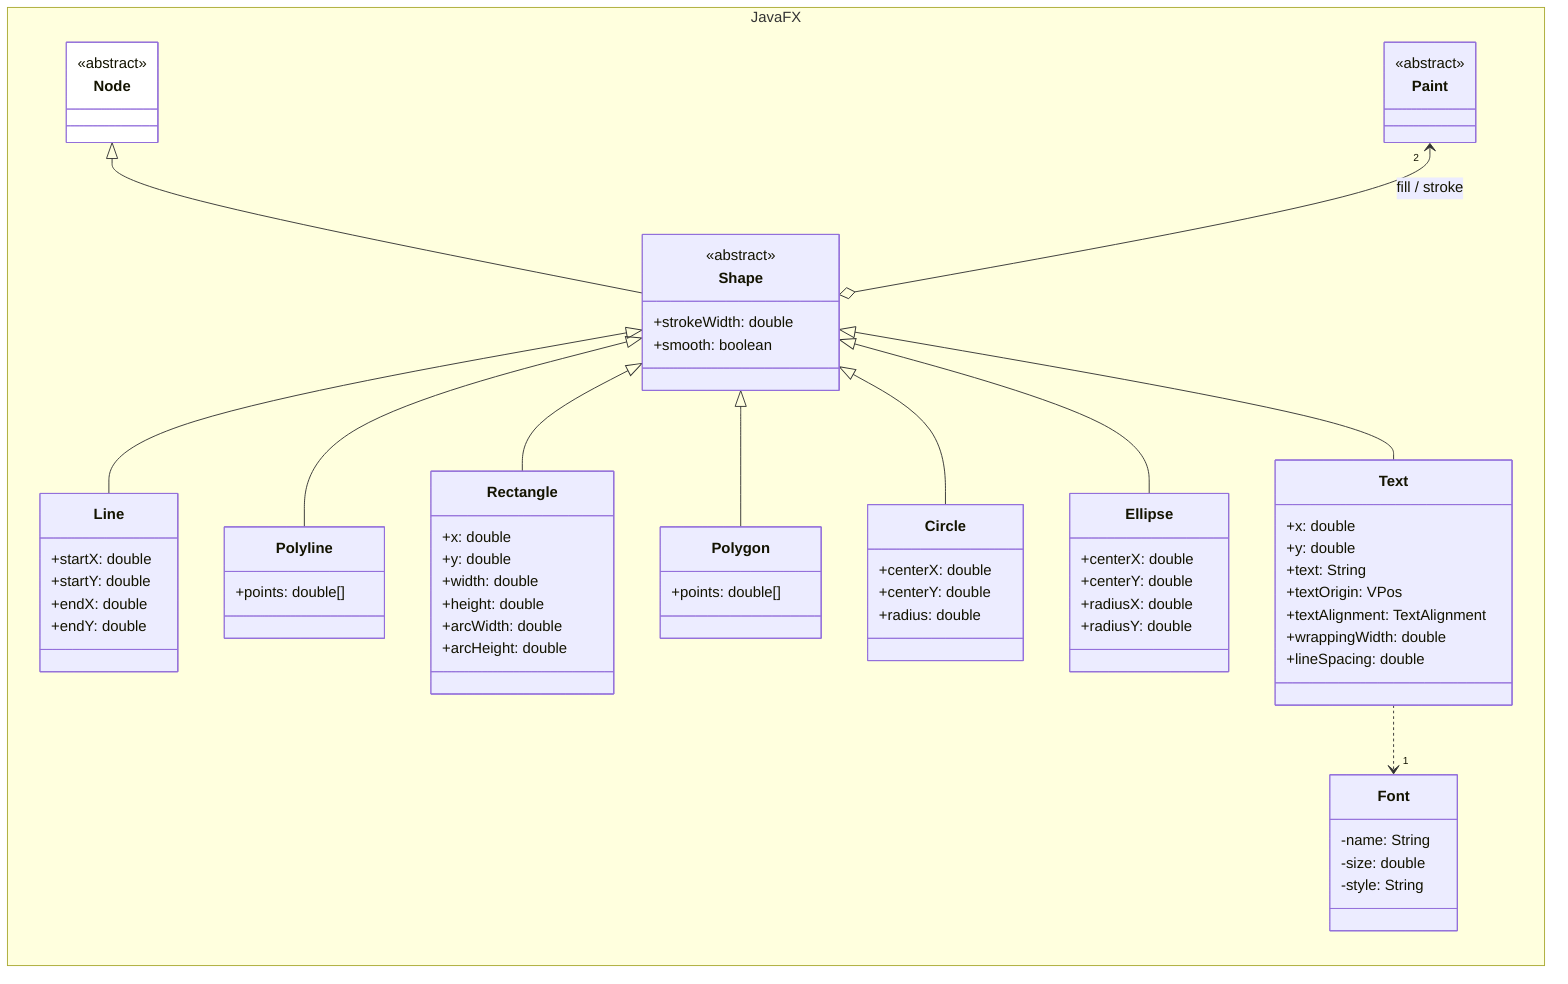 classDiagram

    direction LR

    namespace JavaFX {

        class Node {
            <<abstract>>
        }

        class Paint {
            <<abstract>>
        }

        class Shape {
            <<abstract>>
            +strokeWidth: double
            +smooth: boolean
        }

        class Line {
            +startX: double
            +startY: double
            +endX: double
            +endY: double
        }

        class Polyline {
            +points: double[]
        }

        class Rectangle {
            +x: double
            +y: double
            +width: double
            +height: double
            +arcWidth: double
            +arcHeight: double
        }

        class Polygon {
            +points: double[]
        }

        class Circle {
            +centerX: double
            +centerY: double
            +radius: double
        }

        class Ellipse {
            +centerX: double
            +centerY: double
            +radiusX: double
            +radiusY: double
        }
        
        class Text {
            +x: double
            +y: double
            +text: String
            +textOrigin: VPos
            +textAlignment: TextAlignment
            +wrappingWidth: double
            +lineSpacing: double
        }

        class Font {
            -name: String
            -size: double
            -style: String
        }

    }

    Node <|-- Shape

    Paint "2"<--o Shape: fill / stroke

    Shape <|-- Line
    Shape <|-- Polyline
    
    Shape <|-- Rectangle
    Shape <|-- Polygon
    
    Shape <|-- Circle
    Shape <|-- Ellipse

    Shape <|-- Text

    Text ..>"1" Font

    style Node fill:white